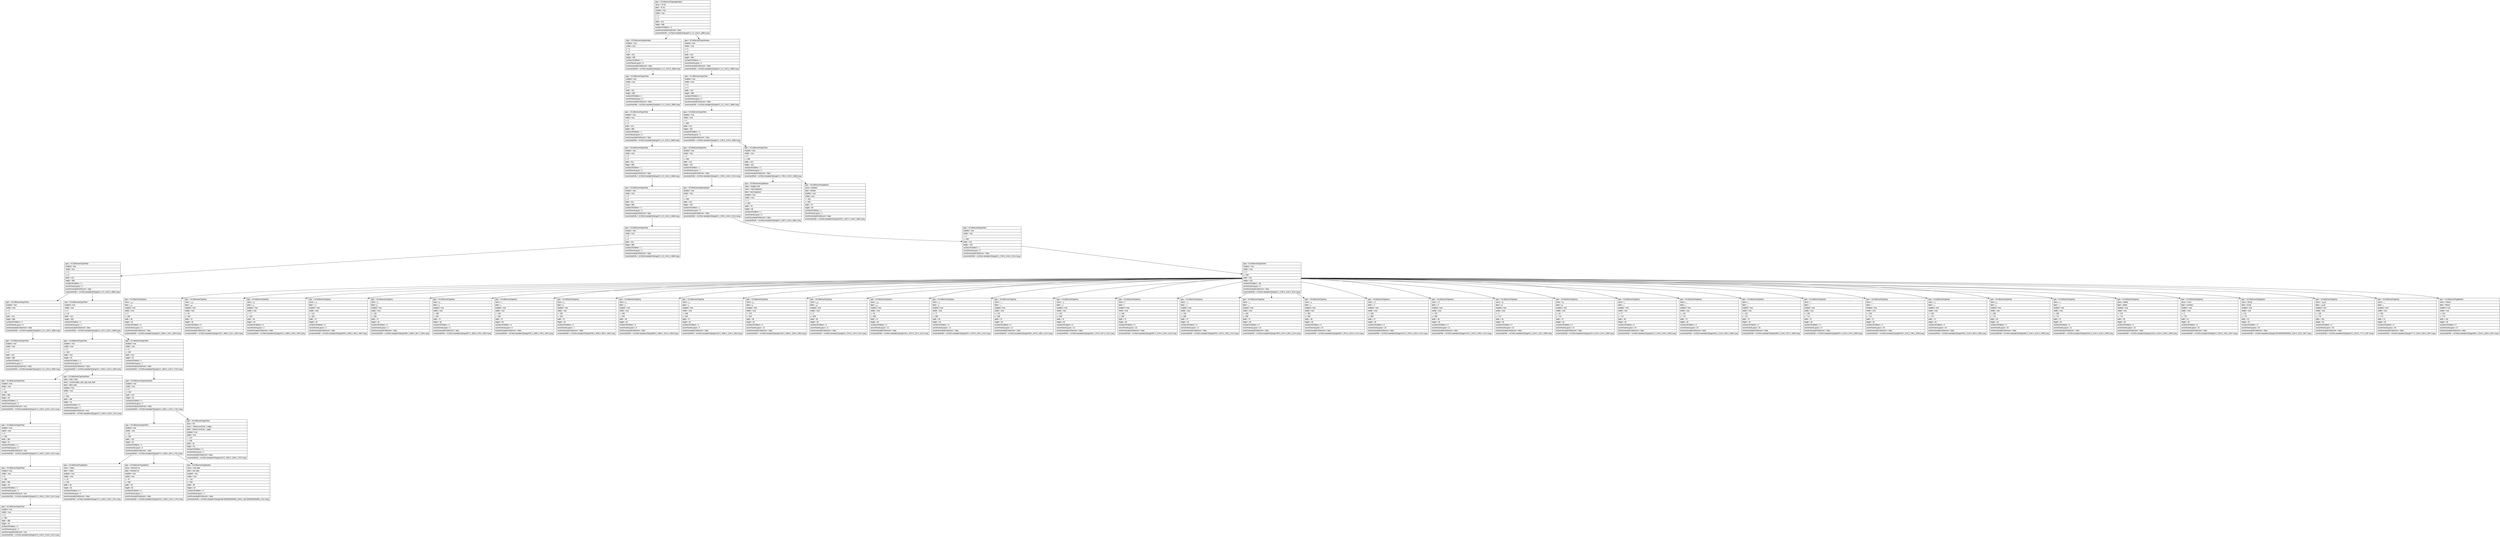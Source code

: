 digraph Layout {

	node [shape=record fontname=Arial];

	0	[label="{type = XCUIElementTypeApplication\l|name = To Do\l|label = To Do\l|enabled = true\l|visible = true\l|x = 0\l|y = 0\l|width = 414\l|height = 896\l|numberOfChildren = 3\l|eventGeneratedOnElement = false \l|screenshotPath = msToDo-duedate/S2/pngs/0.0_0.0_1242.0_2688.0.png\l}"]
	1	[label="{type = XCUIElementTypeWindow\l|enabled = true\l|visible = true\l|x = 0\l|y = 0\l|width = 414\l|height = 896\l|numberOfChildren = 1\l|numInParentLayout = 0\l|eventGeneratedOnElement = false \l|screenshotPath = msToDo-duedate/S2/pngs/0.0_0.0_1242.0_2688.0.png\l}"]
	2	[label="{type = XCUIElementTypeWindow\l|enabled = true\l|visible = true\l|x = 0\l|y = 0\l|width = 414\l|height = 896\l|numberOfChildren = 1\l|numInParentLayout = 2\l|eventGeneratedOnElement = false \l|screenshotPath = msToDo-duedate/S2/pngs/0.0_0.0_1242.0_2688.0.png\l}"]
	3	[label="{type = XCUIElementTypeOther\l|enabled = true\l|visible = true\l|x = 0\l|y = 0\l|width = 414\l|height = 896\l|numberOfChildren = 1\l|numInParentLayout = 0\l|eventGeneratedOnElement = false \l|screenshotPath = msToDo-duedate/S2/pngs/0.0_0.0_1242.0_2688.0.png\l}"]
	4	[label="{type = XCUIElementTypeOther\l|enabled = true\l|visible = true\l|x = 0\l|y = 0\l|width = 414\l|height = 896\l|numberOfChildren = 1\l|numInParentLayout = 0\l|eventGeneratedOnElement = false \l|screenshotPath = msToDo-duedate/S2/pngs/0.0_0.0_1242.0_2688.0.png\l}"]
	5	[label="{type = XCUIElementTypeOther\l|enabled = true\l|visible = true\l|x = 0\l|y = 0\l|width = 414\l|height = 896\l|numberOfChildren = 1\l|numInParentLayout = 0\l|eventGeneratedOnElement = false \l|screenshotPath = msToDo-duedate/S2/pngs/0.0_0.0_1242.0_2688.0.png\l}"]
	6	[label="{type = XCUIElementTypeOther\l|enabled = true\l|visible = true\l|x = 0\l|y = 595\l|width = 414\l|height = 301\l|numberOfChildren = 3\l|numInParentLayout = 0\l|eventGeneratedOnElement = false \l|screenshotPath = msToDo-duedate/S2/pngs/0.0_1785.0_1242.0_2688.0.png\l}"]
	7	[label="{type = XCUIElementTypeOther\l|enabled = true\l|visible = true\l|x = 0\l|y = 0\l|width = 414\l|height = 896\l|numberOfChildren = 1\l|numInParentLayout = 0\l|eventGeneratedOnElement = false \l|screenshotPath = msToDo-duedate/S2/pngs/0.0_0.0_1242.0_2688.0.png\l}"]
	8	[label="{type = XCUIElementTypeOther\l|enabled = true\l|visible = true\l|x = 0\l|y = 595\l|width = 414\l|height = 243\l|numberOfChildren = 1\l|numInParentLayout = 1\l|eventGeneratedOnElement = false \l|screenshotPath = msToDo-duedate/S2/pngs/0.0_1785.0_1242.0_2514.0.png\l}"]
	9	[label="{type = XCUIElementTypeOther\l|enabled = true\l|visible = true\l|x = 0\l|y = 595\l|width = 414\l|height = 301\l|numberOfChildren = 2\l|numInParentLayout = 2\l|eventGeneratedOnElement = false \l|screenshotPath = msToDo-duedate/S2/pngs/0.0_1785.0_1242.0_2688.0.png\l}"]
	10	[label="{type = XCUIElementTypeOther\l|enabled = true\l|visible = true\l|x = 0\l|y = 0\l|width = 414\l|height = 896\l|numberOfChildren = 3\l|numInParentLayout = 0\l|eventGeneratedOnElement = false \l|screenshotPath = msToDo-duedate/S2/pngs/0.0_0.0_1242.0_2688.0.png\l}"]
	11	[label="{type = XCUIElementTypeKeyboard\l|enabled = true\l|visible = true\l|x = 0\l|y = 595\l|width = 414\l|height = 243\l|numberOfChildren = 1\l|numInParentLayout = 0\l|eventGeneratedOnElement = false \l|screenshotPath = msToDo-duedate/S2/pngs/0.0_1785.0_1242.0_2514.0.png\l}"]
	12	[label="{type = XCUIElementTypeButton\l|value = English (US)\l|name = Next keyboard\l|label = Next keyboard\l|enabled = true\l|visible = true\l|x = 2\l|y = 829\l|width = 78\l|height = 66\l|numberOfChildren = 1\l|numInParentLayout = 0\l|eventGeneratedOnElement = false \l|screenshotPath = msToDo-duedate/S2/pngs/6.0_2487.0_240.0_2685.0.png\l}"]
	13	[label="{type = XCUIElementTypeButton\l|name = dictation\l|label = Dictate\l|enabled = true\l|visible = true\l|x = 334\l|y = 829\l|width = 78\l|height = 66\l|numberOfChildren = 1\l|numInParentLayout = 1\l|eventGeneratedOnElement = false \l|screenshotPath = msToDo-duedate/S2/pngs/1002.0_2487.0_1236.0_2685.0.png\l}"]
	14	[label="{type = XCUIElementTypeOther\l|enabled = true\l|visible = true\l|x = 0\l|y = 0\l|width = 414\l|height = 896\l|numberOfChildren = 1\l|numInParentLayout = 1\l|eventGeneratedOnElement = false \l|screenshotPath = msToDo-duedate/S2/pngs/0.0_0.0_1242.0_2688.0.png\l}"]
	15	[label="{type = XCUIElementTypeOther\l|enabled = true\l|visible = true\l|x = 0\l|y = 595\l|width = 414\l|height = 243\l|numberOfChildren = 1\l|numInParentLayout = 0\l|eventGeneratedOnElement = false \l|screenshotPath = msToDo-duedate/S2/pngs/0.0_1785.0_1242.0_2514.0.png\l}"]
	16	[label="{type = XCUIElementTypeOther\l|enabled = true\l|visible = true\l|x = 0\l|y = 0\l|width = 414\l|height = 896\l|numberOfChildren = 2\l|numInParentLayout = 0\l|eventGeneratedOnElement = false \l|screenshotPath = msToDo-duedate/S2/pngs/0.0_0.0_1242.0_2688.0.png\l}"]
	17	[label="{type = XCUIElementTypeOther\l|enabled = true\l|visible = true\l|x = 0\l|y = 595\l|width = 414\l|height = 243\l|numberOfChildren = 38\l|numInParentLayout = 0\l|eventGeneratedOnElement = false \l|screenshotPath = msToDo-duedate/S2/pngs/0.0_1785.0_1242.0_2514.0.png\l}"]
	18	[label="{type = XCUIElementTypeOther\l|enabled = true\l|visible = true\l|x = 0\l|y = 0\l|width = 414\l|height = 896\l|numberOfChildren = 2\l|numInParentLayout = 0\l|eventGeneratedOnElement = false \l|screenshotPath = msToDo-duedate/S2/pngs/0.0_0.0_1242.0_2688.0.png\l}"]
	19	[label="{type = XCUIElementTypeOther\l|enabled = true\l|visible = true\l|x = 0\l|y = 44\l|width = 414\l|height = 852\l|numberOfChildren = 2\l|numInParentLayout = 1\l|eventGeneratedOnElement = false \l|screenshotPath = msToDo-duedate/S2/pngs/0.0_132.0_1242.0_2688.0.png\l}"]
	20	[label="{type = XCUIElementTypeKey\l|name = ض\l|label = ض\l|enabled = true\l|visible = true\l|x = 2\l|y = 602\l|width = 38\l|height = 49\l|numberOfChildren = 0\l|numInParentLayout = 0\l|eventGeneratedOnElement = false \l|screenshotPath = msToDo-duedate/S2/pngs/6.0_1806.0_120.0_1953.0.png\l}"]
	21	[label="{type = XCUIElementTypeKey\l|name = ص\l|label = ص\l|enabled = true\l|visible = true\l|x = 40\l|y = 602\l|width = 37\l|height = 49\l|numberOfChildren = 0\l|numInParentLayout = 1\l|eventGeneratedOnElement = false \l|screenshotPath = msToDo-duedate/S2/pngs/120.0_1806.0_231.0_1953.0.png\l}"]
	22	[label="{type = XCUIElementTypeKey\l|name = ق\l|label = ق\l|enabled = true\l|visible = true\l|x = 77\l|y = 602\l|width = 38\l|height = 49\l|numberOfChildren = 0\l|numInParentLayout = 2\l|eventGeneratedOnElement = false \l|screenshotPath = msToDo-duedate/S2/pngs/231.0_1806.0_345.0_1953.0.png\l}"]
	23	[label="{type = XCUIElementTypeKey\l|name = ف\l|label = ف\l|enabled = true\l|visible = true\l|x = 115\l|y = 602\l|width = 37\l|height = 49\l|numberOfChildren = 0\l|numInParentLayout = 3\l|eventGeneratedOnElement = false \l|screenshotPath = msToDo-duedate/S2/pngs/345.0_1806.0_456.0_1953.0.png\l}"]
	24	[label="{type = XCUIElementTypeKey\l|name = غ\l|label = غ\l|enabled = true\l|visible = true\l|x = 152\l|y = 602\l|width = 37\l|height = 49\l|numberOfChildren = 0\l|numInParentLayout = 4\l|eventGeneratedOnElement = false \l|screenshotPath = msToDo-duedate/S2/pngs/456.0_1806.0_567.0_1953.0.png\l}"]
	25	[label="{type = XCUIElementTypeKey\l|name = ع\l|label = ع\l|enabled = true\l|visible = true\l|x = 189\l|y = 602\l|width = 37\l|height = 49\l|numberOfChildren = 0\l|numInParentLayout = 5\l|eventGeneratedOnElement = false \l|screenshotPath = msToDo-duedate/S2/pngs/567.0_1806.0_678.0_1953.0.png\l}"]
	26	[label="{type = XCUIElementTypeKey\l|name = ه\l|label = ه\l|enabled = true\l|visible = true\l|x = 226\l|y = 602\l|width = 37\l|height = 49\l|numberOfChildren = 0\l|numInParentLayout = 6\l|eventGeneratedOnElement = false \l|screenshotPath = msToDo-duedate/S2/pngs/678.0_1806.0_789.0_1953.0.png\l}"]
	27	[label="{type = XCUIElementTypeKey\l|name = خ\l|label = خ\l|enabled = true\l|visible = true\l|x = 263\l|y = 602\l|width = 37\l|height = 49\l|numberOfChildren = 0\l|numInParentLayout = 7\l|eventGeneratedOnElement = false \l|screenshotPath = msToDo-duedate/S2/pngs/789.0_1806.0_900.0_1953.0.png\l}"]
	28	[label="{type = XCUIElementTypeKey\l|name = ح\l|label = ح\l|enabled = true\l|visible = true\l|x = 300\l|y = 602\l|width = 38\l|height = 49\l|numberOfChildren = 0\l|numInParentLayout = 8\l|eventGeneratedOnElement = false \l|screenshotPath = msToDo-duedate/S2/pngs/900.0_1806.0_1014.0_1953.0.png\l}"]
	29	[label="{type = XCUIElementTypeKey\l|name = ج\l|label = ج\l|enabled = true\l|visible = true\l|x = 338\l|y = 602\l|width = 37\l|height = 49\l|numberOfChildren = 0\l|numInParentLayout = 9\l|eventGeneratedOnElement = false \l|screenshotPath = msToDo-duedate/S2/pngs/1014.0_1806.0_1125.0_1953.0.png\l}"]
	30	[label="{type = XCUIElementTypeKey\l|name = چ\l|label = چ\l|enabled = true\l|visible = true\l|x = 375\l|y = 602\l|width = 38\l|height = 49\l|numberOfChildren = 0\l|numInParentLayout = 10\l|eventGeneratedOnElement = false \l|screenshotPath = msToDo-duedate/S2/pngs/1125.0_1806.0_1239.0_1953.0.png\l}"]
	31	[label="{type = XCUIElementTypeKey\l|name = ش\l|label = ش\l|enabled = true\l|visible = true\l|x = 2\l|y = 658\l|width = 38\l|height = 49\l|numberOfChildren = 0\l|numInParentLayout = 11\l|eventGeneratedOnElement = false \l|screenshotPath = msToDo-duedate/S2/pngs/6.0_1974.0_120.0_2121.0.png\l}"]
	32	[label="{type = XCUIElementTypeKey\l|name = س\l|label = س\l|enabled = true\l|visible = true\l|x = 40\l|y = 658\l|width = 37\l|height = 49\l|numberOfChildren = 0\l|numInParentLayout = 12\l|eventGeneratedOnElement = false \l|screenshotPath = msToDo-duedate/S2/pngs/120.0_1974.0_231.0_2121.0.png\l}"]
	33	[label="{type = XCUIElementTypeKey\l|name = ی\l|label = ی\l|enabled = true\l|visible = true\l|x = 77\l|y = 658\l|width = 38\l|height = 49\l|numberOfChildren = 0\l|numInParentLayout = 13\l|eventGeneratedOnElement = false \l|screenshotPath = msToDo-duedate/S2/pngs/231.0_1974.0_345.0_2121.0.png\l}"]
	34	[label="{type = XCUIElementTypeKey\l|name = ب\l|label = ب\l|enabled = true\l|visible = true\l|x = 115\l|y = 658\l|width = 37\l|height = 49\l|numberOfChildren = 0\l|numInParentLayout = 14\l|eventGeneratedOnElement = false \l|screenshotPath = msToDo-duedate/S2/pngs/345.0_1974.0_456.0_2121.0.png\l}"]
	35	[label="{type = XCUIElementTypeKey\l|name = ل\l|label = ل\l|enabled = true\l|visible = true\l|x = 152\l|y = 658\l|width = 37\l|height = 49\l|numberOfChildren = 0\l|numInParentLayout = 15\l|eventGeneratedOnElement = false \l|screenshotPath = msToDo-duedate/S2/pngs/456.0_1974.0_567.0_2121.0.png\l}"]
	36	[label="{type = XCUIElementTypeKey\l|name = ا\l|label = ا\l|enabled = true\l|visible = true\l|x = 189\l|y = 658\l|width = 37\l|height = 49\l|numberOfChildren = 0\l|numInParentLayout = 16\l|eventGeneratedOnElement = false \l|screenshotPath = msToDo-duedate/S2/pngs/567.0_1974.0_678.0_2121.0.png\l}"]
	37	[label="{type = XCUIElementTypeKey\l|name = ت\l|label = ت\l|enabled = true\l|visible = true\l|x = 226\l|y = 658\l|width = 37\l|height = 49\l|numberOfChildren = 0\l|numInParentLayout = 17\l|eventGeneratedOnElement = false \l|screenshotPath = msToDo-duedate/S2/pngs/678.0_1974.0_789.0_2121.0.png\l}"]
	38	[label="{type = XCUIElementTypeKey\l|name = ن\l|label = ن\l|enabled = true\l|visible = true\l|x = 263\l|y = 658\l|width = 37\l|height = 49\l|numberOfChildren = 0\l|numInParentLayout = 18\l|eventGeneratedOnElement = false \l|screenshotPath = msToDo-duedate/S2/pngs/789.0_1974.0_900.0_2121.0.png\l}"]
	39	[label="{type = XCUIElementTypeKey\l|name = م\l|label = م\l|enabled = true\l|visible = true\l|x = 300\l|y = 658\l|width = 38\l|height = 49\l|numberOfChildren = 0\l|numInParentLayout = 19\l|eventGeneratedOnElement = false \l|screenshotPath = msToDo-duedate/S2/pngs/900.0_1974.0_1014.0_2121.0.png\l}"]
	40	[label="{type = XCUIElementTypeKey\l|name = ک\l|label = ک\l|enabled = true\l|visible = true\l|x = 338\l|y = 658\l|width = 37\l|height = 49\l|numberOfChildren = 0\l|numInParentLayout = 20\l|eventGeneratedOnElement = false \l|screenshotPath = msToDo-duedate/S2/pngs/1014.0_1974.0_1125.0_2121.0.png\l}"]
	41	[label="{type = XCUIElementTypeKey\l|name = گ\l|label = گ\l|enabled = true\l|visible = true\l|x = 375\l|y = 658\l|width = 38\l|height = 49\l|numberOfChildren = 0\l|numInParentLayout = 21\l|eventGeneratedOnElement = false \l|screenshotPath = msToDo-duedate/S2/pngs/1125.0_1974.0_1239.0_2121.0.png\l}"]
	42	[label="{type = XCUIElementTypeKey\l|name = ظ\l|label = ظ\l|enabled = true\l|visible = true\l|x = 2\l|y = 714\l|width = 38\l|height = 49\l|numberOfChildren = 0\l|numInParentLayout = 22\l|eventGeneratedOnElement = false \l|screenshotPath = msToDo-duedate/S2/pngs/6.0_2142.0_120.0_2289.0.png\l}"]
	43	[label="{type = XCUIElementTypeKey\l|name = ط\l|label = ط\l|enabled = true\l|visible = true\l|x = 40\l|y = 714\l|width = 37\l|height = 49\l|numberOfChildren = 0\l|numInParentLayout = 23\l|eventGeneratedOnElement = false \l|screenshotPath = msToDo-duedate/S2/pngs/120.0_2142.0_231.0_2289.0.png\l}"]
	44	[label="{type = XCUIElementTypeKey\l|name = ژ\l|label = ژ\l|enabled = true\l|visible = true\l|x = 77\l|y = 714\l|width = 38\l|height = 49\l|numberOfChildren = 0\l|numInParentLayout = 24\l|eventGeneratedOnElement = false \l|screenshotPath = msToDo-duedate/S2/pngs/231.0_2142.0_345.0_2289.0.png\l}"]
	45	[label="{type = XCUIElementTypeKey\l|name = ز\l|label = ز\l|enabled = true\l|visible = true\l|x = 115\l|y = 714\l|width = 37\l|height = 49\l|numberOfChildren = 0\l|numInParentLayout = 25\l|eventGeneratedOnElement = false \l|screenshotPath = msToDo-duedate/S2/pngs/345.0_2142.0_456.0_2289.0.png\l}"]
	46	[label="{type = XCUIElementTypeKey\l|name = ر\l|label = ر\l|enabled = true\l|visible = true\l|x = 152\l|y = 714\l|width = 37\l|height = 49\l|numberOfChildren = 0\l|numInParentLayout = 26\l|eventGeneratedOnElement = false \l|screenshotPath = msToDo-duedate/S2/pngs/456.0_2142.0_567.0_2289.0.png\l}"]
	47	[label="{type = XCUIElementTypeKey\l|name = ذ\l|label = ذ\l|enabled = true\l|visible = true\l|x = 189\l|y = 714\l|width = 37\l|height = 49\l|numberOfChildren = 0\l|numInParentLayout = 27\l|eventGeneratedOnElement = false \l|screenshotPath = msToDo-duedate/S2/pngs/567.0_2142.0_678.0_2289.0.png\l}"]
	48	[label="{type = XCUIElementTypeKey\l|name = د\l|label = د\l|enabled = true\l|visible = true\l|x = 226\l|y = 714\l|width = 37\l|height = 49\l|numberOfChildren = 0\l|numInParentLayout = 28\l|eventGeneratedOnElement = false \l|screenshotPath = msToDo-duedate/S2/pngs/678.0_2142.0_789.0_2289.0.png\l}"]
	49	[label="{type = XCUIElementTypeKey\l|name = پ\l|label = پ\l|enabled = true\l|visible = true\l|x = 263\l|y = 714\l|width = 37\l|height = 49\l|numberOfChildren = 0\l|numInParentLayout = 29\l|eventGeneratedOnElement = false \l|screenshotPath = msToDo-duedate/S2/pngs/789.0_2142.0_900.0_2289.0.png\l}"]
	50	[label="{type = XCUIElementTypeKey\l|name = و\l|label = و\l|enabled = true\l|visible = true\l|x = 300\l|y = 714\l|width = 38\l|height = 49\l|numberOfChildren = 0\l|numInParentLayout = 30\l|eventGeneratedOnElement = false \l|screenshotPath = msToDo-duedate/S2/pngs/900.0_2142.0_1014.0_2289.0.png\l}"]
	51	[label="{type = XCUIElementTypeKey\l|name = ث\l|label = ث\l|enabled = true\l|visible = true\l|x = 338\l|y = 714\l|width = 37\l|height = 49\l|numberOfChildren = 0\l|numInParentLayout = 31\l|eventGeneratedOnElement = false \l|screenshotPath = msToDo-duedate/S2/pngs/1014.0_2142.0_1125.0_2289.0.png\l}"]
	52	[label="{type = XCUIElementTypeKey\l|name = delete\l|label = delete\l|enabled = true\l|visible = true\l|x = 375\l|y = 714\l|width = 38\l|height = 49\l|numberOfChildren = 0\l|numInParentLayout = 32\l|eventGeneratedOnElement = false \l|screenshotPath = msToDo-duedate/S2/pngs/1125.0_2142.0_1239.0_2289.0.png\l}"]
	53	[label="{type = XCUIElementTypeKey\l|name = more\l|label = numbers\l|enabled = true\l|visible = true\l|x = 2\l|y = 770\l|width = 51\l|height = 49\l|numberOfChildren = 0\l|numInParentLayout = 33\l|eventGeneratedOnElement = false \l|screenshotPath = msToDo-duedate/S2/pngs/6.0_2310.0_159.0_2457.0.png\l}"]
	54	[label="{type = XCUIElementTypeButton\l|name = Emoji\l|label = Emoji\l|enabled = true\l|visible = true\l|x = 53\l|y = 770\l|width = 52\l|height = 49\l|numberOfChildren = 0\l|numInParentLayout = 34\l|eventGeneratedOnElement = false \l|screenshotPath = msToDo-duedate/S2/pngs/159.00000000000003_2310.0_315.0_2457.0.png\l}"]
	55	[label="{type = XCUIElementTypeKey\l|name = فاصله\l|label = فاصله\l|enabled = true\l|visible = true\l|x = 105\l|y = 770\l|width = 154\l|height = 49\l|numberOfChildren = 0\l|numInParentLayout = 35\l|eventGeneratedOnElement = false \l|screenshotPath = msToDo-duedate/S2/pngs/315.0_2310.0_777.0_2457.0.png\l}"]
	56	[label="{type = XCUIElementTypeKey\l|name = ␣\l|label = ␣\l|enabled = true\l|visible = true\l|x = 259\l|y = 770\l|width = 51\l|height = 49\l|numberOfChildren = 0\l|numInParentLayout = 36\l|eventGeneratedOnElement = false \l|screenshotPath = msToDo-duedate/S2/pngs/777.0_2310.0_930.0_2457.0.png\l}"]
	57	[label="{type = XCUIElementTypeButton\l|name = Return\l|label = Return\l|enabled = true\l|visible = true\l|x = 310\l|y = 770\l|width = 102\l|height = 49\l|numberOfChildren = 0\l|numInParentLayout = 37\l|eventGeneratedOnElement = false \l|screenshotPath = msToDo-duedate/S2/pngs/930.0_2310.0_1236.0_2457.0.png\l}"]
	58	[label="{type = XCUIElementTypeOther\l|enabled = true\l|visible = true\l|x = 0\l|y = 0\l|width = 414\l|height = 896\l|numberOfChildren = 0\l|numInParentLayout = 1\l|eventGeneratedOnElement = false \l|screenshotPath = msToDo-duedate/S2/pngs/0.0_0.0_1242.0_2688.0.png\l}"]
	59	[label="{type = XCUIElementTypeOther\l|enabled = true\l|visible = true\l|x = 0\l|y = 483\l|width = 414\l|height = 52\l|numberOfChildren = 2\l|numInParentLayout = 0\l|eventGeneratedOnElement = false \l|screenshotPath = msToDo-duedate/S2/pngs/0.0_1449.0_1242.0_1605.0.png\l}"]
	60	[label="{type = XCUIElementTypeOther\l|enabled = true\l|visible = true\l|x = 0\l|y = 535\l|width = 414\l|height = 52\l|numberOfChildren = 1\l|numInParentLayout = 1\l|eventGeneratedOnElement = false \l|screenshotPath = msToDo-duedate/S2/pngs/0.0_1605.0_1242.0_1761.0.png\l}"]
	61	[label="{type = XCUIElementTypeOther\l|enabled = true\l|visible = true\l|x = 8\l|y = 483\l|width = 398\l|height = 54\l|numberOfChildren = 1\l|numInParentLayout = 0\l|eventGeneratedOnElement = true \l|screenshotPath = msToDo-duedate/S2/pngs/24.0_1449.0_1218.0_1611.0.png\l}"]
	62	[label="{type = XCUIElementTypeTextField\l|value = Add a Task\l|name = screenreader_task_add_task_field\l|label = Add a task\l|enabled = true\l|visible = true\l|x = 8\l|y = 483\l|width = 398\l|height = 54\l|numberOfChildren = 0\l|numInParentLayout = 1\l|eventGeneratedOnElement = true \l|screenshotPath = msToDo-duedate/S2/pngs/24.0_1449.0_1218.0_1611.0.png\l}"]
	63	[label="{type = XCUIElementTypeScrollView\l|enabled = true\l|visible = true\l|x = 0\l|y = 535\l|width = 414\l|height = 52\l|numberOfChildren = 2\l|numInParentLayout = 0\l|eventGeneratedOnElement = false \l|screenshotPath = msToDo-duedate/S2/pngs/0.0_1605.0_1242.0_1761.0.png\l}"]
	64	[label="{type = XCUIElementTypeOther\l|enabled = true\l|visible = true\l|x = 8\l|y = 483\l|width = 398\l|height = 54\l|numberOfChildren = 3\l|numInParentLayout = 0\l|eventGeneratedOnElement = true \l|screenshotPath = msToDo-duedate/S2/pngs/24.0_1449.0_1218.0_1611.0.png\l}"]
	65	[label="{type = XCUIElementTypeOther\l|enabled = true\l|visible = true\l|x = 24\l|y = 535\l|width = 130\l|height = 52\l|numberOfChildren = 3\l|numInParentLayout = 0\l|eventGeneratedOnElement = false \l|screenshotPath = msToDo-duedate/S2/pngs/72.0_1605.0_462.0_1761.0.png\l}"]
	66	[label="{type = XCUIElementTypeOther\l|value = 0%\l|name = Vertical scroll bar, 1 page\l|label = Vertical scroll bar, 1 page\l|enabled = true\l|visible = true\l|x = 373\l|y = 535\l|width = 30\l|height = 52\l|numberOfChildren = 0\l|numInParentLayout = 1\l|eventGeneratedOnElement = false \l|screenshotPath = msToDo-duedate/S2/pngs/1119.0_1605.0_1209.0_1761.0.png\l}"]
	67	[label="{type = XCUIElementTypeOther\l|enabled = true\l|visible = true\l|x = 8\l|y = 483\l|width = 398\l|height = 54\l|numberOfChildren = 1\l|numInParentLayout = 2\l|eventGeneratedOnElement = true \l|screenshotPath = msToDo-duedate/S2/pngs/24.0_1449.0_1218.0_1611.0.png\l}"]
	68	[label="{type = XCUIElementTypeButton\l|name = Tasks\l|label = Tasks\l|enabled = true\l|visible = true\l|x = 24\l|y = 535\l|width = 38\l|height = 52\l|numberOfChildren = 0\l|numInParentLayout = 0\l|eventGeneratedOnElement = false \l|screenshotPath = msToDo-duedate/S2/pngs/72.0_1605.0_186.0_1761.0.png\l}"]
	69	[label="{type = XCUIElementTypeButton\l|name = Remind me\l|label = Remind me\l|enabled = true\l|visible = true\l|x = 70\l|y = 535\l|width = 38\l|height = 52\l|numberOfChildren = 0\l|numInParentLayout = 1\l|eventGeneratedOnElement = false \l|screenshotPath = msToDo-duedate/S2/pngs/210.0_1605.0_324.0_1761.0.png\l}"]
	70	[label="{type = XCUIElementTypeButton\l|name = Due date\l|label = Due date\l|enabled = true\l|visible = true\l|x = 116\l|y = 535\l|width = 38\l|height = 52\l|numberOfChildren = 0\l|numInParentLayout = 2\l|eventGeneratedOnElement = false \l|screenshotPath = msToDo-duedate/S2/pngs/348.00000000000006_1605.0_462.00000000000006_1761.0.png\l}"]
	71	[label="{type = XCUIElementTypeOther\l|enabled = true\l|visible = true\l|x = 8\l|y = 483\l|width = 398\l|height = 54\l|numberOfChildren = 0\l|numInParentLayout = 0\l|eventGeneratedOnElement = true \l|screenshotPath = msToDo-duedate/S2/pngs/24.0_1449.0_1218.0_1611.0.png\l}"]


	0 -> 1
	0 -> 2
	1 -> 3
	2 -> 4
	3 -> 5
	4 -> 6
	5 -> 7
	6 -> 8
	6 -> 9
	7 -> 10
	8 -> 11
	9 -> 12
	9 -> 13
	10 -> 14
	11 -> 15
	14 -> 16
	15 -> 17
	16 -> 18
	16 -> 19
	17 -> 20
	17 -> 21
	17 -> 22
	17 -> 23
	17 -> 24
	17 -> 25
	17 -> 26
	17 -> 27
	17 -> 28
	17 -> 29
	17 -> 30
	17 -> 31
	17 -> 32
	17 -> 33
	17 -> 34
	17 -> 35
	17 -> 36
	17 -> 37
	17 -> 38
	17 -> 39
	17 -> 40
	17 -> 41
	17 -> 42
	17 -> 43
	17 -> 44
	17 -> 45
	17 -> 46
	17 -> 47
	17 -> 48
	17 -> 49
	17 -> 50
	17 -> 51
	17 -> 52
	17 -> 53
	17 -> 54
	17 -> 55
	17 -> 56
	17 -> 57
	18 -> 58
	19 -> 59
	19 -> 60
	59 -> 61
	59 -> 62
	60 -> 63
	61 -> 64
	63 -> 65
	63 -> 66
	64 -> 67
	65 -> 68
	65 -> 69
	65 -> 70
	67 -> 71


}